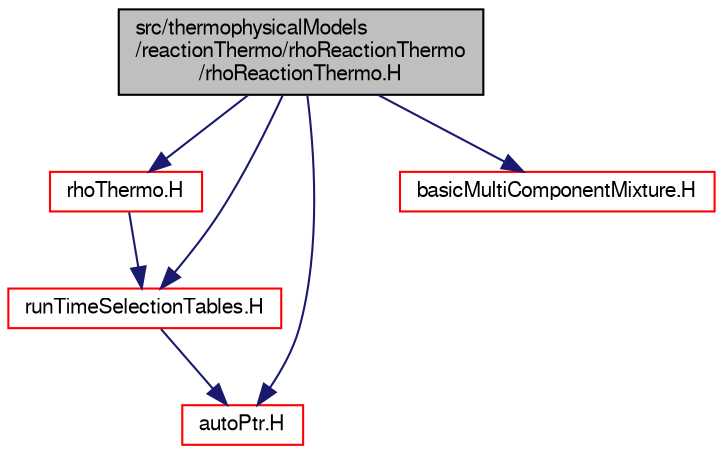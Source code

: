 digraph "src/thermophysicalModels/reactionThermo/rhoReactionThermo/rhoReactionThermo.H"
{
  bgcolor="transparent";
  edge [fontname="FreeSans",fontsize="10",labelfontname="FreeSans",labelfontsize="10"];
  node [fontname="FreeSans",fontsize="10",shape=record];
  Node0 [label="src/thermophysicalModels\l/reactionThermo/rhoReactionThermo\l/rhoReactionThermo.H",height=0.2,width=0.4,color="black", fillcolor="grey75", style="filled", fontcolor="black"];
  Node0 -> Node1 [color="midnightblue",fontsize="10",style="solid",fontname="FreeSans"];
  Node1 [label="rhoThermo.H",height=0.2,width=0.4,color="red",URL="$a15476.html"];
  Node1 -> Node192 [color="midnightblue",fontsize="10",style="solid",fontname="FreeSans"];
  Node192 [label="runTimeSelectionTables.H",height=0.2,width=0.4,color="red",URL="$a09266.html",tooltip="Macros to ease declaration of run-time selection tables. "];
  Node192 -> Node53 [color="midnightblue",fontsize="10",style="solid",fontname="FreeSans"];
  Node53 [label="autoPtr.H",height=0.2,width=0.4,color="red",URL="$a11078.html"];
  Node0 -> Node304 [color="midnightblue",fontsize="10",style="solid",fontname="FreeSans"];
  Node304 [label="basicMultiComponentMixture.H",height=0.2,width=0.4,color="red",URL="$a16160.html"];
  Node0 -> Node53 [color="midnightblue",fontsize="10",style="solid",fontname="FreeSans"];
  Node0 -> Node192 [color="midnightblue",fontsize="10",style="solid",fontname="FreeSans"];
}
